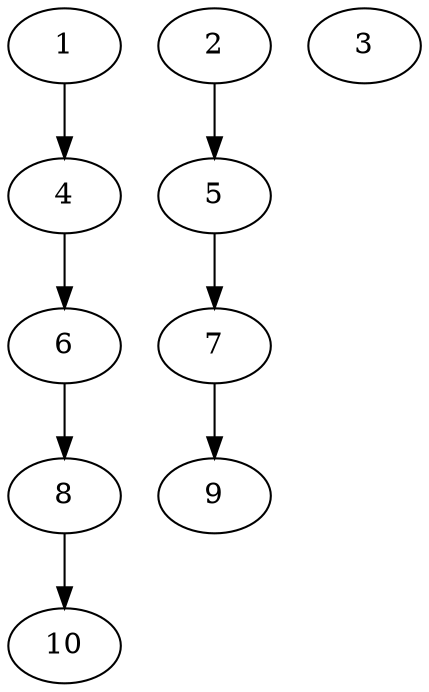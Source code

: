// DAG (tier=1-easy, mode=compute, n=10, ccr=0.252, fat=0.482, density=0.302, regular=0.705, jump=0.004, mindata=262144, maxdata=2097152)
// DAG automatically generated by daggen at Sun Aug 24 16:33:32 2025
// /home/ermia/Project/Environments/daggen/bin/daggen --dot --ccr 0.252 --fat 0.482 --regular 0.705 --density 0.302 --jump 0.004 --mindata 262144 --maxdata 2097152 -n 10 
digraph G {
  1 [size="1468088054924501", alpha="0.09", expect_size="734044027462250"]
  1 -> 4 [size ="3687372029952"]
  2 [size="121733392122092", alpha="0.19", expect_size="60866696061046"]
  2 -> 5 [size ="2602557243392"]
  3 [size="684818480634357", alpha="0.05", expect_size="342409240317178"]
  4 [size="1327813084391561", alpha="0.01", expect_size="663906542195780"]
  4 -> 6 [size ="21771130503168"]
  5 [size="675837577822994432", alpha="0.10", expect_size="337918788911497216"]
  5 -> 7 [size ="6161004756992"]
  6 [size="9665214368712", alpha="0.12", expect_size="4832607184356"]
  6 -> 8 [size ="1004250595328"]
  7 [size="12617014525972334", alpha="0.09", expect_size="6308507262986167"]
  7 -> 9 [size ="5090551267328"]
  8 [size="6772279410398176", alpha="0.08", expect_size="3386139705199088"]
  8 -> 10 [size ="3040065093632"]
  9 [size="1761407303277617", alpha="0.02", expect_size="880703651638808"]
  10 [size="274737471376117", alpha="0.09", expect_size="137368735688058"]
}